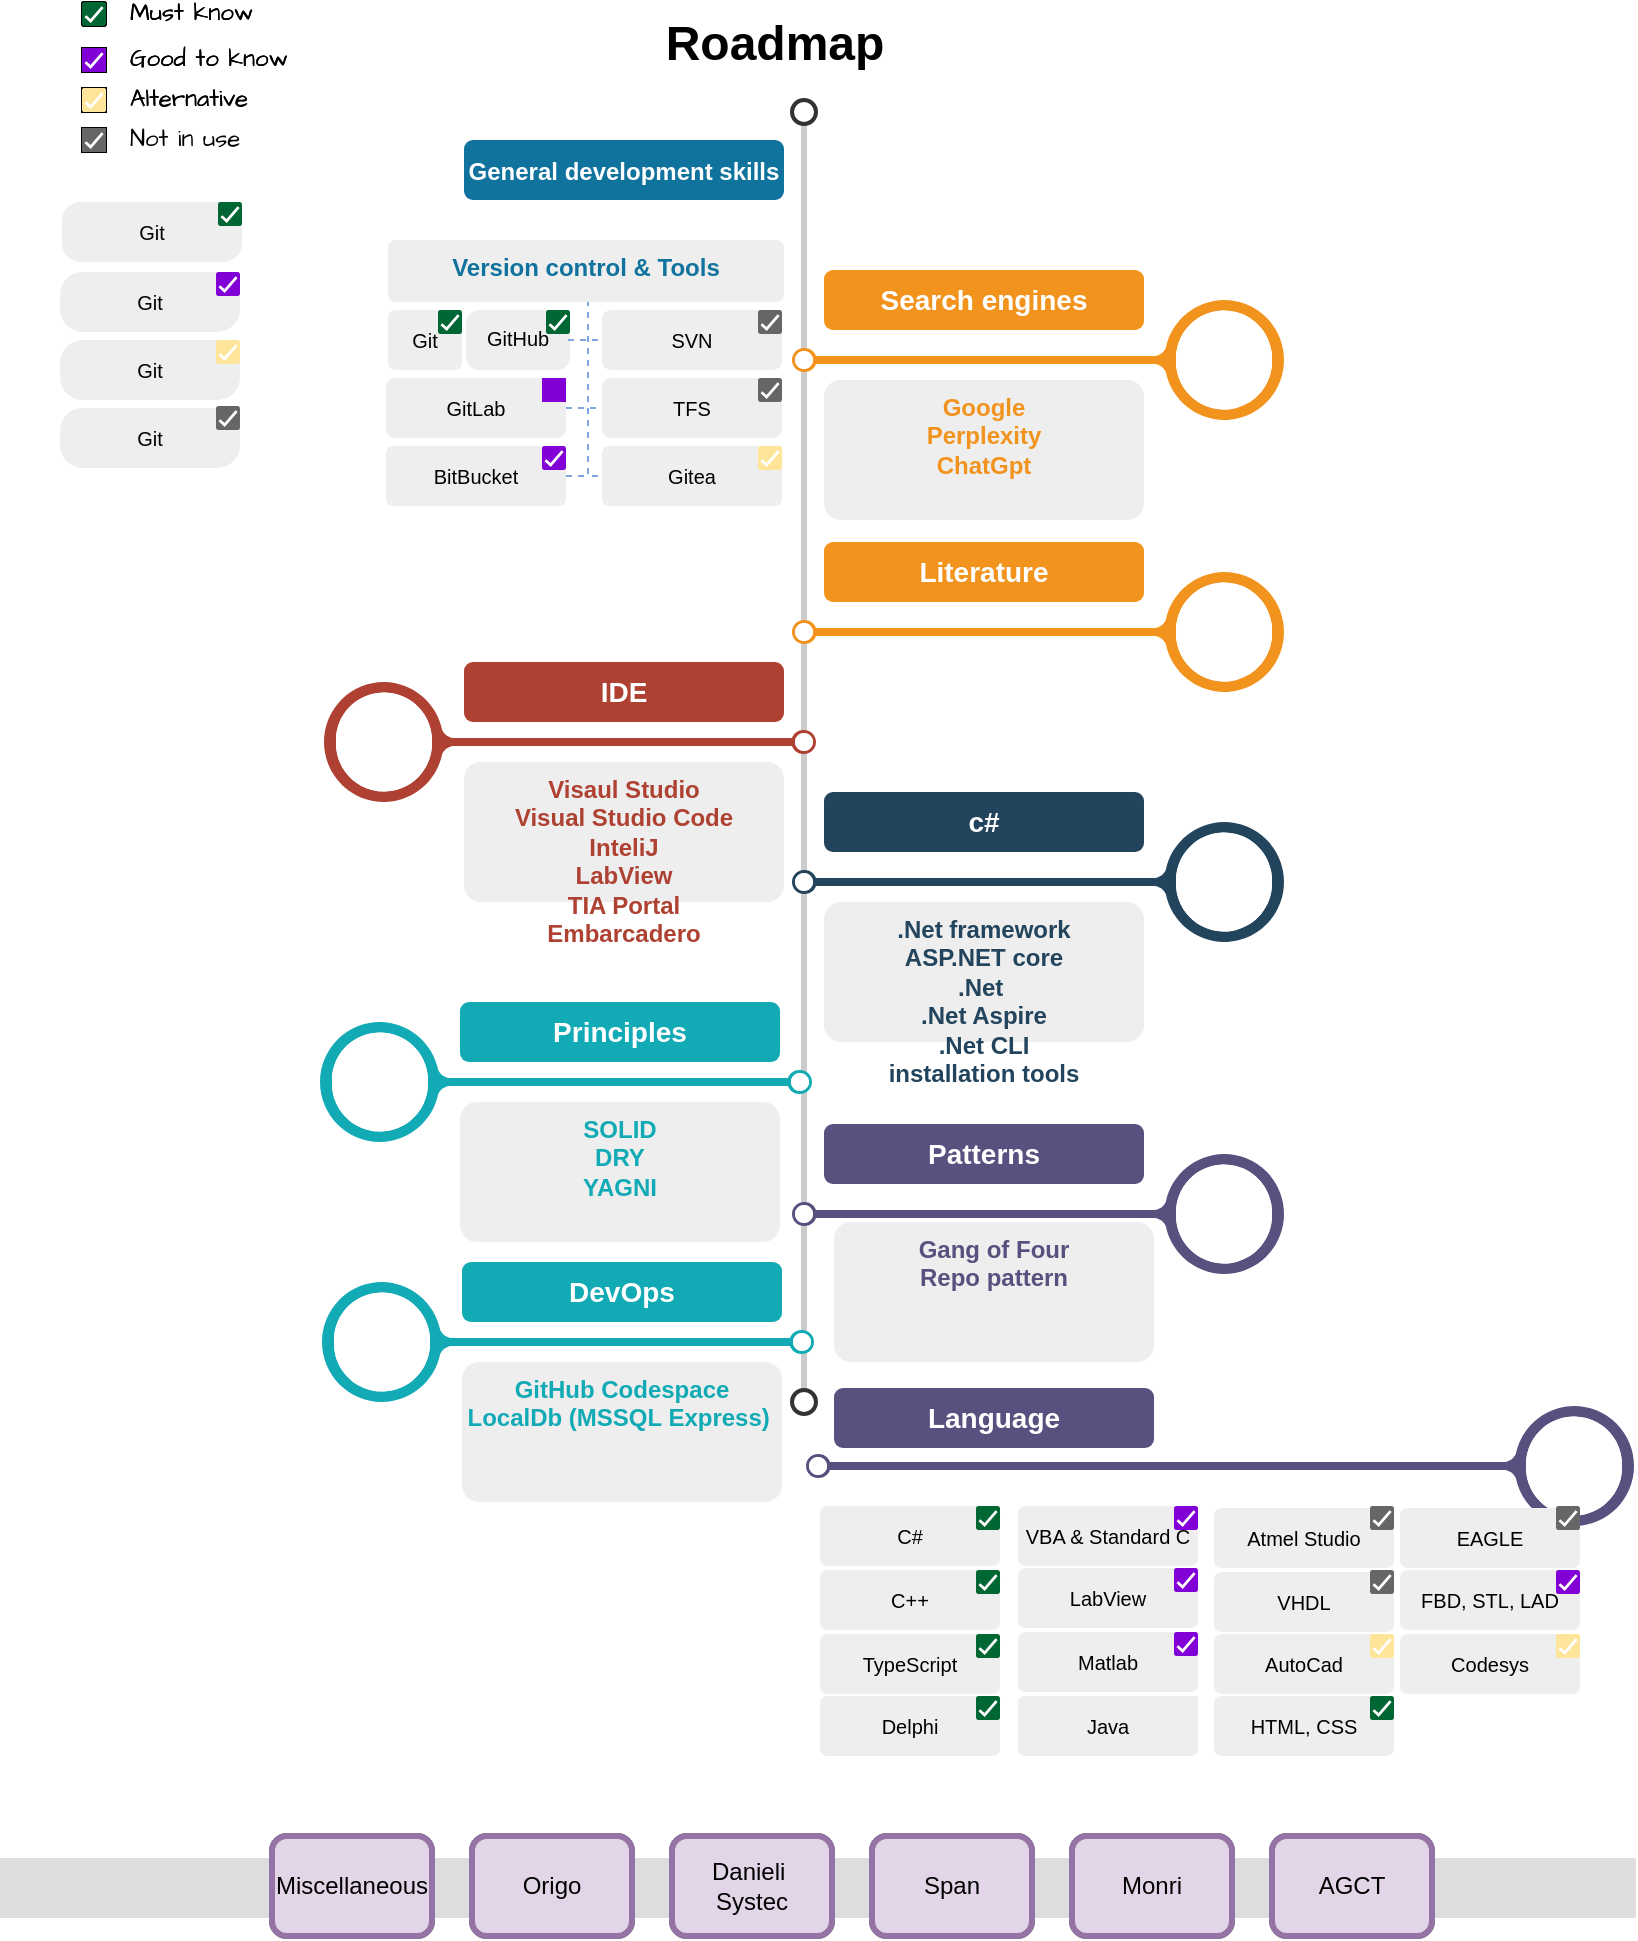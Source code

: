 <mxfile version="28.0.3">
  <diagram name="Page-1" id="L8D_sOTc0Vsrg8IX1oJM">
    <mxGraphModel dx="1118" dy="386" grid="0" gridSize="10" guides="1" tooltips="1" connect="1" arrows="1" fold="1" page="1" pageScale="1" pageWidth="827" pageHeight="1169" math="0" shadow="0">
      <root>
        <mxCell id="0" />
        <mxCell id="1" style="" parent="0" />
        <mxCell id="M2KZPHTKAGTmuo49AGG_-1" value="" style="endArrow=none;html=1;strokeWidth=3;strokeColor=#CCCCCC;labelBackgroundColor=none;fontSize=16;rounded=0;" parent="1" source="M2KZPHTKAGTmuo49AGG_-2" target="M2KZPHTKAGTmuo49AGG_-3" edge="1">
          <mxGeometry relative="1" as="geometry" />
        </mxCell>
        <mxCell id="M2KZPHTKAGTmuo49AGG_-2" value="" style="ellipse;whiteSpace=wrap;html=1;aspect=fixed;shadow=0;fillColor=none;strokeColor=#333333;fontSize=16;align=center;strokeWidth=2;" parent="1" vertex="1">
          <mxGeometry x="399" y="79" width="12" height="12" as="geometry" />
        </mxCell>
        <mxCell id="M2KZPHTKAGTmuo49AGG_-3" value="" style="ellipse;whiteSpace=wrap;html=1;aspect=fixed;shadow=0;fillColor=none;strokeColor=#333333;fontSize=16;align=center;strokeWidth=2;" parent="1" vertex="1">
          <mxGeometry x="399" y="724" width="12" height="12" as="geometry" />
        </mxCell>
        <mxCell id="M2KZPHTKAGTmuo49AGG_-5" value="" style="verticalLabelPosition=middle;verticalAlign=middle;html=1;shape=mxgraph.infographic.circularCallout2;dy=15;strokeColor=#F2931E;labelPosition=center;align=center;fontColor=#F2931E;fontStyle=1;fontSize=24;shadow=0;direction=north;flipH=1;" parent="1" vertex="1">
          <mxGeometry x="399" y="179" width="246" height="60" as="geometry" />
        </mxCell>
        <mxCell id="M2KZPHTKAGTmuo49AGG_-6" value="" style="verticalLabelPosition=middle;verticalAlign=middle;html=1;shape=mxgraph.infographic.circularCallout2;dy=15;strokeColor=#AE4132;labelPosition=center;align=center;fontColor=#10739E;fontStyle=1;fontSize=24;shadow=0;direction=north;" parent="1" vertex="1">
          <mxGeometry x="165" y="370" width="246" height="60" as="geometry" />
        </mxCell>
        <mxCell id="M2KZPHTKAGTmuo49AGG_-7" value="" style="verticalLabelPosition=middle;verticalAlign=middle;html=1;shape=mxgraph.infographic.circularCallout2;dy=15;strokeColor=#23445D;labelPosition=center;align=center;fontColor=#10739E;fontStyle=1;fontSize=24;shadow=0;direction=north;flipH=1;" parent="1" vertex="1">
          <mxGeometry x="399" y="440" width="246" height="60" as="geometry" />
        </mxCell>
        <mxCell id="M2KZPHTKAGTmuo49AGG_-9" value="" style="verticalLabelPosition=middle;verticalAlign=middle;html=1;shape=mxgraph.infographic.circularCallout2;dy=15;strokeColor=#56517E;labelPosition=center;align=center;fontColor=#10739E;fontStyle=1;fontSize=24;shadow=0;direction=north;flipH=1;" parent="1" vertex="1">
          <mxGeometry x="399" y="606" width="246" height="60" as="geometry" />
        </mxCell>
        <UserObject label="&lt;font style=&quot;font-size: 12px;&quot;&gt;General development skills&lt;/font&gt;" Tags="Jobs 1" id="M2KZPHTKAGTmuo49AGG_-10">
          <mxCell style="fillColor=#10739E;strokecolor=none;rounded=1;fontColor=#FFFFFF;strokeColor=none;fontStyle=1;fontSize=14;whiteSpace=wrap;html=1;" parent="1" vertex="1">
            <mxGeometry x="235" y="99" width="160" height="30" as="geometry" />
          </mxCell>
        </UserObject>
        <mxCell id="M2KZPHTKAGTmuo49AGG_-11" value="Search engines" style="fillColor=#F2931E;strokecolor=none;rounded=1;fontColor=#FFFFFF;strokeColor=none;fontStyle=1;fontSize=14;whiteSpace=wrap;html=1;" parent="1" vertex="1">
          <mxGeometry x="415" y="164" width="160" height="30" as="geometry" />
        </mxCell>
        <mxCell id="M2KZPHTKAGTmuo49AGG_-12" value="IDE" style="fillColor=#AE4132;strokecolor=none;rounded=1;fontColor=#FFFFFF;strokeColor=none;fontStyle=1;fontSize=14;whiteSpace=wrap;html=1;" parent="1" vertex="1">
          <mxGeometry x="235" y="360" width="160" height="30" as="geometry" />
        </mxCell>
        <mxCell id="M2KZPHTKAGTmuo49AGG_-13" value="c#" style="fillColor=#23445D;strokecolor=none;rounded=1;fontColor=#FFFFFF;strokeColor=none;fontStyle=1;fontSize=14;whiteSpace=wrap;html=1;" parent="1" vertex="1">
          <mxGeometry x="415" y="425" width="160" height="30" as="geometry" />
        </mxCell>
        <mxCell id="M2KZPHTKAGTmuo49AGG_-15" value="Patterns" style="fillColor=#56517E;strokecolor=none;rounded=1;fontColor=#FFFFFF;strokeColor=none;fontStyle=1;fontSize=14;whiteSpace=wrap;html=1;" parent="1" vertex="1">
          <mxGeometry x="415" y="591" width="160" height="30" as="geometry" />
        </mxCell>
        <mxCell id="y6uXQ_x-yn5ygmupWFl6-25" style="rounded=0;orthogonalLoop=1;jettySize=auto;html=1;exitX=0.5;exitY=1;exitDx=0;exitDy=0;endArrow=none;startFill=0;dashed=1;startArrow=none;strokeColor=#7EA6E0;edgeStyle=orthogonalEdgeStyle;" parent="1" target="JQdzOv53W2vP1qIU4ONl-52" edge="1">
          <mxGeometry relative="1" as="geometry">
            <mxPoint x="297" y="173" as="sourcePoint" />
            <mxPoint x="305" y="267" as="targetPoint" />
            <Array as="points">
              <mxPoint x="297" y="267" />
            </Array>
          </mxGeometry>
        </mxCell>
        <UserObject label="&lt;font style=&quot;&quot;&gt;&lt;font style=&quot;font-size: 12px;&quot; color=&quot;#10739E&quot;&gt;&lt;b&gt;Version control &amp;amp; Tools&lt;/b&gt;&lt;/font&gt;&lt;/font&gt;" link="Jobs 1" id="M2KZPHTKAGTmuo49AGG_-16">
          <mxCell style="rounded=1;strokeColor=none;fillColor=#EEEEEE;align=center;arcSize=12;verticalAlign=top;whiteSpace=wrap;html=1;fontSize=12;" parent="1" vertex="1">
            <mxGeometry x="197" y="149" width="198" height="31" as="geometry" />
          </mxCell>
        </UserObject>
        <mxCell id="M2KZPHTKAGTmuo49AGG_-17" value="&lt;font color=&quot;#f2931e&quot;&gt;&lt;b&gt;Google&lt;/b&gt;&lt;/font&gt;&lt;div&gt;&lt;font color=&quot;#f2931e&quot;&gt;&lt;b&gt;Perplexity&lt;/b&gt;&lt;/font&gt;&lt;/div&gt;&lt;div&gt;&lt;font color=&quot;#f2931e&quot;&gt;&lt;b&gt;ChatGpt&lt;/b&gt;&lt;/font&gt;&lt;/div&gt;" style="rounded=1;strokeColor=none;fillColor=#EEEEEE;align=center;arcSize=12;verticalAlign=top;whiteSpace=wrap;html=1;fontSize=12;" parent="1" vertex="1">
          <mxGeometry x="415" y="219" width="160" height="70" as="geometry" />
        </mxCell>
        <mxCell id="M2KZPHTKAGTmuo49AGG_-18" value="&lt;font color=&quot;#ae4132&quot;&gt;&lt;b&gt;Visaul Studio&lt;/b&gt;&lt;/font&gt;&lt;div&gt;&lt;font color=&quot;#ae4132&quot;&gt;&lt;b&gt;Visual Studio Code&lt;/b&gt;&lt;/font&gt;&lt;/div&gt;&lt;div&gt;&lt;font color=&quot;#ae4132&quot;&gt;&lt;b&gt;InteliJ&lt;/b&gt;&lt;/font&gt;&lt;/div&gt;&lt;div&gt;&lt;font color=&quot;#ae4132&quot;&gt;&lt;b&gt;LabView&lt;/b&gt;&lt;/font&gt;&lt;/div&gt;&lt;div&gt;&lt;font color=&quot;#ae4132&quot;&gt;&lt;b&gt;TIA Portal&lt;/b&gt;&lt;/font&gt;&lt;/div&gt;&lt;div&gt;&lt;font color=&quot;#ae4132&quot;&gt;&lt;b&gt;Embarcadero&lt;/b&gt;&lt;/font&gt;&lt;/div&gt;&lt;div&gt;&lt;font color=&quot;#ae4132&quot;&gt;&lt;b&gt;&lt;br&gt;&lt;/b&gt;&lt;/font&gt;&lt;/div&gt;" style="rounded=1;strokeColor=none;fillColor=#EEEEEE;align=center;arcSize=12;verticalAlign=top;whiteSpace=wrap;html=1;fontSize=12;" parent="1" vertex="1">
          <mxGeometry x="235" y="410" width="160" height="70" as="geometry" />
        </mxCell>
        <mxCell id="M2KZPHTKAGTmuo49AGG_-19" value="&lt;font color=&quot;#23445d&quot;&gt;&lt;b&gt;.Net framework&lt;/b&gt;&lt;/font&gt;&lt;div&gt;&lt;b style=&quot;color: rgb(35, 68, 93);&quot;&gt;ASP.NET core&lt;/b&gt;&lt;font color=&quot;#23445d&quot;&gt;&lt;b&gt;&lt;br&gt;&lt;/b&gt;&lt;/font&gt;&lt;div&gt;&lt;font color=&quot;#23445d&quot;&gt;&lt;b&gt;.Net&amp;nbsp;&lt;/b&gt;&lt;/font&gt;&lt;br&gt;&lt;div&gt;&lt;font color=&quot;#23445d&quot;&gt;&lt;b&gt;.Net Aspire&lt;/b&gt;&lt;/font&gt;&lt;/div&gt;&lt;div&gt;&lt;font color=&quot;#23445d&quot;&gt;&lt;b&gt;.Net CLI&lt;/b&gt;&lt;/font&gt;&lt;/div&gt;&lt;div&gt;&lt;font color=&quot;#23445d&quot;&gt;&lt;b&gt;installation tools&lt;/b&gt;&lt;/font&gt;&lt;/div&gt;&lt;div&gt;&lt;br&gt;&lt;/div&gt;&lt;/div&gt;&lt;/div&gt;" style="rounded=1;strokeColor=none;fillColor=#EEEEEE;align=center;arcSize=12;verticalAlign=top;whiteSpace=wrap;html=1;fontSize=12;" parent="1" vertex="1">
          <mxGeometry x="415" y="480" width="160" height="70" as="geometry" />
        </mxCell>
        <mxCell id="M2KZPHTKAGTmuo49AGG_-45" value="Roadmap" style="text;strokeColor=none;fillColor=none;html=1;fontSize=24;fontStyle=1;verticalAlign=middle;align=center;" parent="1" vertex="1">
          <mxGeometry x="340" y="31" width="100" height="40" as="geometry" />
        </mxCell>
        <mxCell id="VMWJDIf144AQG_EVKxVJ-2" value="" style="verticalLabelPosition=middle;verticalAlign=middle;html=1;shape=mxgraph.infographic.circularCallout2;dy=15;strokeColor=#F2931E;labelPosition=center;align=center;fontColor=#F2931E;fontStyle=1;fontSize=24;shadow=0;direction=north;flipH=1;" parent="1" vertex="1">
          <mxGeometry x="399" y="315" width="246" height="60" as="geometry" />
        </mxCell>
        <mxCell id="VMWJDIf144AQG_EVKxVJ-3" value="Literature" style="fillColor=#F2931E;strokecolor=none;rounded=1;fontColor=#FFFFFF;strokeColor=none;fontStyle=1;fontSize=14;whiteSpace=wrap;html=1;" parent="1" vertex="1">
          <mxGeometry x="415" y="300" width="160" height="30" as="geometry" />
        </mxCell>
        <mxCell id="4aiCjU7T3tnZBi2nyRzy-35" value="" style="fillColor=#dddddd;rounded=0;strokeColor=none;" parent="1" vertex="1">
          <mxGeometry x="3" y="958" width="818" height="30" as="geometry" />
        </mxCell>
        <mxCell id="y6uXQ_x-yn5ygmupWFl6-7" value="" style="group;strokeColor=default;" parent="1" vertex="1" connectable="0">
          <mxGeometry x="44" y="53" width="12" height="12" as="geometry" />
        </mxCell>
        <UserObject label="Good to know" link="data:action/json,{&quot;actions&quot;:[{&quot;show&quot;:{&quot;tags&quot;:[&quot;good&quot;]}}]}" id="JQdzOv53W2vP1qIU4ONl-59">
          <mxCell style="html=1;shadow=0;dashed=0;shape=mxgraph.atlassian.checkbox_2;fillColor=default;strokeColor=default;fontColor=#000000;align=left;verticalAlign=middle;fontStyle=0;fontSize=12;labelPosition=right;verticalLabelPosition=middle;spacingLeft=10;sketch=0;hachureGap=4;pointerEvents=0;fontFamily=Architects Daughter;fontSource=https%3A%2F%2Ffonts.googleapis.com%2Fcss%3Ffamily%3DArchitects%2BDaughter;" parent="y6uXQ_x-yn5ygmupWFl6-7" vertex="1">
            <mxGeometry width="12" height="12" as="geometry" />
          </mxCell>
        </UserObject>
        <object label="Good to know" tags="good" link="data:action/json,{&quot;actions&quot;:[{&quot;toggle&quot;: {&quot;tags&quot;: [&quot;good&quot;]}}]}" id="M2KZPHTKAGTmuo49AGG_-79">
          <mxCell style="html=1;shadow=0;dashed=0;shape=mxgraph.atlassian.checkbox_2;fillColor=#8100D6;strokeColor=none;fontColor=#000000;align=left;verticalAlign=middle;fontStyle=0;fontSize=12;labelPosition=right;verticalLabelPosition=middle;spacingLeft=10;sketch=0;hachureGap=4;pointerEvents=0;fontFamily=Architects Daughter;fontSource=https%3A%2F%2Ffonts.googleapis.com%2Fcss%3Ffamily%3DArchitects%2BDaughter;" parent="y6uXQ_x-yn5ygmupWFl6-7" vertex="1">
            <mxGeometry width="12" height="12" as="geometry" />
          </mxCell>
        </object>
        <mxCell id="y6uXQ_x-yn5ygmupWFl6-8" value="" style="group;strokeColor=default;" parent="1" vertex="1" connectable="0">
          <mxGeometry x="44" y="73" width="12" height="12" as="geometry" />
        </mxCell>
        <UserObject label="Alternative" link="data:action/json,{&quot;actions&quot;:[{&quot;show&quot;:{&quot;tags&quot;:[&quot;alternative&quot;]}}]}" id="JQdzOv53W2vP1qIU4ONl-63">
          <mxCell style="html=1;shadow=0;dashed=0;shape=mxgraph.atlassian.checkbox_2;fillColor=default;strokeColor=default;fontColor=#000000;align=left;verticalAlign=middle;fontStyle=0;fontSize=12;labelPosition=right;verticalLabelPosition=middle;spacingLeft=10;sketch=0;hachureGap=4;pointerEvents=0;fontFamily=Architects Daughter;fontSource=https%3A%2F%2Ffonts.googleapis.com%2Fcss%3Ffamily%3DArchitects%2BDaughter;" parent="y6uXQ_x-yn5ygmupWFl6-8" vertex="1">
            <mxGeometry width="12" height="12" as="geometry" />
          </mxCell>
        </UserObject>
        <UserObject label="Alternative" link="data:action/json,{&quot;actions&quot;:[{&quot;toggle&quot;: {&quot;tags&quot;: [&quot;alternative&quot;]}}]}" tags="alternative" id="M2KZPHTKAGTmuo49AGG_-80">
          <mxCell style="html=1;shadow=0;dashed=0;shape=mxgraph.atlassian.checkbox_2;fillColor=light-dark(#FFE599,#DCC684);strokeColor=none;fontColor=#000000;align=left;verticalAlign=middle;fontStyle=0;fontSize=12;labelPosition=right;verticalLabelPosition=middle;spacingLeft=10;sketch=0;hachureGap=4;pointerEvents=0;fontFamily=Architects Daughter;fontSource=https%3A%2F%2Ffonts.googleapis.com%2Fcss%3Ffamily%3DArchitects%2BDaughter;" parent="y6uXQ_x-yn5ygmupWFl6-8" vertex="1">
            <mxGeometry width="12" height="12" as="geometry" />
          </mxCell>
        </UserObject>
        <mxCell id="y6uXQ_x-yn5ygmupWFl6-9" value="" style="group;strokeColor=default;" parent="1" vertex="1" connectable="0">
          <mxGeometry x="44" y="93" width="12" height="12" as="geometry" />
        </mxCell>
        <UserObject label="Not in use" link="data:action/json,{&quot;actions&quot;:[{&quot;show&quot;:{&quot;tags&quot;:[&quot;avoid&quot;]}}]}" id="JQdzOv53W2vP1qIU4ONl-65">
          <mxCell style="html=1;shadow=0;dashed=0;shape=mxgraph.atlassian.checkbox_2;fillColor=default;strokeColor=default;fontColor=#000000;align=left;verticalAlign=middle;fontStyle=0;fontSize=12;labelPosition=right;verticalLabelPosition=middle;spacingLeft=10;sketch=0;hachureGap=4;pointerEvents=0;fontFamily=Architects Daughter;fontSource=https%3A%2F%2Ffonts.googleapis.com%2Fcss%3Ffamily%3DArchitects%2BDaughter;" parent="y6uXQ_x-yn5ygmupWFl6-9" vertex="1">
            <mxGeometry width="12" height="12" as="geometry" />
          </mxCell>
        </UserObject>
        <object label="" tags="avoid" link="data:action/json,{&quot;actions&quot;:[{&quot;toggle&quot;: {&quot;tags&quot;: [&quot;avoid&quot;]}}]}" id="M2KZPHTKAGTmuo49AGG_-104">
          <mxCell style="html=1;shadow=0;dashed=0;shape=mxgraph.atlassian.checkbox_2;fillColor=#666666;strokeColor=none;fontColor=#000000;align=left;verticalAlign=middle;fontStyle=0;fontSize=12;labelPosition=right;verticalLabelPosition=middle;spacingLeft=10;sketch=0;hachureGap=4;pointerEvents=0;fontFamily=Architects Daughter;fontSource=https%3A%2F%2Ffonts.googleapis.com%2Fcss%3Ffamily%3DArchitects%2BDaughter;" parent="y6uXQ_x-yn5ygmupWFl6-9" vertex="1">
            <mxGeometry width="12" height="12" as="geometry" />
          </mxCell>
        </object>
        <UserObject label="Must know" link="data:action/json,{&quot;actions&quot;:[{&quot;show&quot;:{&quot;tags&quot;:[&quot;must&quot;]}}]}" id="JQdzOv53W2vP1qIU4ONl-55">
          <mxCell style="html=1;shadow=0;dashed=0;shape=mxgraph.atlassian.checkbox_2;fillColor=default;strokeColor=default;fontColor=#000000;align=left;verticalAlign=middle;fontStyle=0;fontSize=12;labelPosition=right;verticalLabelPosition=middle;spacingLeft=10;sketch=0;hachureGap=4;pointerEvents=0;fontFamily=Architects Daughter;fontSource=https%3A%2F%2Ffonts.googleapis.com%2Fcss%3Ffamily%3DArchitects%2BDaughter;" parent="1" vertex="1">
            <mxGeometry x="44" y="30" width="12" height="12" as="geometry" />
          </mxCell>
        </UserObject>
        <UserObject label="Must know" link="data:action/json,{&quot;actions&quot;:[{&quot;hide&quot;: {&quot;tags&quot;: [&quot;must&quot;]}}]}" tags="must" id="M2KZPHTKAGTmuo49AGG_-105">
          <mxCell style="html=1;shadow=0;dashed=0;shape=mxgraph.atlassian.checkbox_2;fillColor=#006633;strokeColor=default;fontColor=#000000;align=left;verticalAlign=middle;fontStyle=0;fontSize=12;labelPosition=right;verticalLabelPosition=middle;spacingLeft=10;sketch=0;hachureGap=4;pointerEvents=0;fontFamily=Architects Daughter;fontSource=https%3A%2F%2Ffonts.googleapis.com%2Fcss%3Ffamily%3DArchitects%2BDaughter;" parent="1" vertex="1">
            <mxGeometry x="44" y="30" width="12" height="12" as="geometry" />
          </mxCell>
        </UserObject>
        <mxCell id="4aiCjU7T3tnZBi2nyRzy-43" value="Toggles" style="" parent="0" />
        <UserObject label="Origo" link="data:action/json,{&quot;actions&quot;:[{&quot;show&quot;:{&quot;cells&quot;:[&quot;4aiCjU7T3tnZBi2nyRzy-2&quot;]}},{&quot;show&quot;:{&quot;tags&quot;:[&quot;origo&quot;]}}]}" id="4aiCjU7T3tnZBi2nyRzy-44">
          <mxCell style="rounded=1;whiteSpace=wrap;html=1;fontSize=12;fillColor=#F5F5F5;strokeColor=#666666;strokeWidth=3;" parent="4aiCjU7T3tnZBi2nyRzy-43" vertex="1">
            <mxGeometry x="239" y="947" width="80" height="50" as="geometry" />
          </mxCell>
        </UserObject>
        <UserObject label="Danieli&amp;nbsp;&lt;br&gt;&lt;span style=&quot;background-color: transparent; color: light-dark(rgb(0, 0, 0), rgb(255, 255, 255));&quot;&gt;Systec&lt;/span&gt;" link="data:action/json,{&quot;actions&quot;:[{&quot;show&quot;:{&quot;cells&quot;:[&quot;4aiCjU7T3tnZBi2nyRzy-4&quot;]}},{&quot;show&quot;:{&quot;tags&quot;:[&quot;systec&quot;]}}]}" id="4aiCjU7T3tnZBi2nyRzy-45">
          <mxCell style="rounded=1;whiteSpace=wrap;html=1;fontSize=12;fillColor=#F5F5F5;strokeColor=#666666;strokeWidth=3;" parent="4aiCjU7T3tnZBi2nyRzy-43" vertex="1">
            <mxGeometry x="339" y="947" width="80" height="50" as="geometry" />
          </mxCell>
        </UserObject>
        <UserObject label="Span" link="data:action/json,{&quot;actions&quot;:[{&quot;show&quot;:{&quot;cells&quot;:[&quot;4aiCjU7T3tnZBi2nyRzy-6&quot;]}},{&quot;show&quot;:{&quot;tags&quot;:[&quot;span&quot;]}}]}" id="4aiCjU7T3tnZBi2nyRzy-46">
          <mxCell style="rounded=1;whiteSpace=wrap;html=1;fontSize=12;fillColor=#F5F5F5;strokeColor=#666666;strokeWidth=3;" parent="4aiCjU7T3tnZBi2nyRzy-43" vertex="1">
            <mxGeometry x="439" y="947" width="80" height="50" as="geometry" />
          </mxCell>
        </UserObject>
        <UserObject label="Monri" link="data:action/json,{&quot;actions&quot;:[{&quot;show&quot;:{&quot;cells&quot;:[&quot;4aiCjU7T3tnZBi2nyRzy-7&quot;]}},{&quot;show&quot;:{&quot;cells&quot;:[&quot;monri&quot;]}}]}" id="4aiCjU7T3tnZBi2nyRzy-47">
          <mxCell style="rounded=1;whiteSpace=wrap;html=1;fontSize=12;fillColor=#F5F5F5;strokeColor=#666666;strokeWidth=3;" parent="4aiCjU7T3tnZBi2nyRzy-43" vertex="1">
            <mxGeometry x="539" y="947" width="80" height="50" as="geometry" />
          </mxCell>
        </UserObject>
        <UserObject label="AGCT" link="data:action/json,{&quot;actions&quot;:[{&quot;show&quot;:{&quot;cells&quot;:[&quot;4aiCjU7T3tnZBi2nyRzy-8&quot;]}},{&quot;show&quot;:{&quot;cells&quot;:[&quot;agct&quot;]}}]}" id="4aiCjU7T3tnZBi2nyRzy-48">
          <mxCell style="rounded=1;whiteSpace=wrap;html=1;fontSize=12;fillColor=#F5F5F5;strokeColor=#666666;strokeWidth=3;" parent="4aiCjU7T3tnZBi2nyRzy-43" vertex="1">
            <mxGeometry x="639" y="947" width="80" height="50" as="geometry" />
          </mxCell>
        </UserObject>
        <UserObject label="Miscellaneous" link="data:action/json,{&quot;actions&quot;:[{&quot;show&quot;:{&quot;cells&quot;:[&quot;4aiCjU7T3tnZBi2nyRzy-9&quot;]}}, {&quot;show&quot;:{&quot;tags&quot;:[&quot;misc&quot;]}}]}" id="4aiCjU7T3tnZBi2nyRzy-49">
          <mxCell style="rounded=1;whiteSpace=wrap;html=1;fontSize=12;fillColor=#F5F5F5;strokeColor=#666666;strokeWidth=3;" parent="4aiCjU7T3tnZBi2nyRzy-43" vertex="1">
            <mxGeometry x="139" y="947" width="80" height="50" as="geometry" />
          </mxCell>
        </UserObject>
        <mxCell id="4aiCjU7T3tnZBi2nyRzy-4" value="Systec" parent="0" />
        <UserObject label="Danieli&amp;nbsp;&lt;br&gt;&lt;span style=&quot;background-color: transparent; color: light-dark(rgb(0, 0, 0), rgb(255, 255, 255));&quot;&gt;Systec&lt;/span&gt;" link="data:action/json,{&quot;actions&quot;:[{&quot;hide&quot;:{&quot;cells&quot;:[&quot;4aiCjU7T3tnZBi2nyRzy-4&quot;]}},{&quot;hide&quot;:{&quot;tags&quot;:[&quot;systec&quot;]}}]}" id="4aiCjU7T3tnZBi2nyRzy-5">
          <mxCell style="rounded=1;whiteSpace=wrap;html=1;fontSize=12;fillColor=#e1d5e7;strokeColor=#9673a6;strokeWidth=3;" parent="4aiCjU7T3tnZBi2nyRzy-4" vertex="1">
            <mxGeometry x="339" y="947" width="80" height="50" as="geometry" />
          </mxCell>
        </UserObject>
        <object label="&lt;font style=&quot;font-size: 10px;&quot;&gt;Java&lt;/font&gt;" tags="tag1" id="n9DwdoVZXlDUG74vrjvM-36">
          <mxCell style="rounded=1;whiteSpace=wrap;html=1;fillColor=light-dark(#EEEEEE,#202020);strokeColor=none;arcSize=12;align=center;verticalAlign=middle;fontFamily=Helvetica;fontSize=12;fontColor=default;" vertex="1" visible="0" parent="4aiCjU7T3tnZBi2nyRzy-4">
            <mxGeometry x="55" y="1049" width="90" height="30" as="geometry" />
          </mxCell>
        </object>
        <mxCell id="4aiCjU7T3tnZBi2nyRzy-2" value="Origo" style="" parent="0" />
        <UserObject label="Origo" link="data:action/json,{&quot;actions&quot;:[{&quot;hide&quot;:{&quot;cells&quot;:[&quot;4aiCjU7T3tnZBi2nyRzy-2&quot;]}},{&quot;hide&quot;:{&quot;tags&quot;:[&quot;origo&quot;]}}]}" id="4aiCjU7T3tnZBi2nyRzy-3">
          <mxCell style="rounded=1;whiteSpace=wrap;html=1;fontSize=12;fillColor=#e1d5e7;strokeColor=#9673a6;strokeWidth=3;" parent="4aiCjU7T3tnZBi2nyRzy-2" vertex="1">
            <mxGeometry x="239" y="947" width="80" height="50" as="geometry" />
          </mxCell>
        </UserObject>
        <mxCell id="BV6B9CjeytOaxOdFs6d4-5" value="" style="verticalLabelPosition=middle;verticalAlign=middle;html=1;shape=mxgraph.infographic.circularCallout2;dy=15;strokeColor=#56517E;labelPosition=center;align=center;fontColor=#10739E;fontStyle=1;fontSize=24;shadow=0;direction=north;flipH=1;" parent="4aiCjU7T3tnZBi2nyRzy-2" vertex="1">
          <mxGeometry x="406" y="732" width="414" height="60" as="geometry" />
        </mxCell>
        <mxCell id="BV6B9CjeytOaxOdFs6d4-6" value="Language" style="fillColor=#56517E;strokecolor=none;rounded=1;fontColor=#FFFFFF;strokeColor=none;fontStyle=1;fontSize=14;whiteSpace=wrap;html=1;" parent="4aiCjU7T3tnZBi2nyRzy-2" vertex="1">
          <mxGeometry x="420" y="723" width="160" height="30" as="geometry" />
        </mxCell>
        <object label="" tags="must origo systec span monri" id="BV6B9CjeytOaxOdFs6d4-7">
          <mxCell style="group" parent="4aiCjU7T3tnZBi2nyRzy-2" vertex="1" connectable="0">
            <mxGeometry x="413" y="782" width="90" height="30" as="geometry" />
          </mxCell>
        </object>
        <mxCell id="BV6B9CjeytOaxOdFs6d4-8" value="&lt;font style=&quot;font-size: 10px;&quot;&gt;C#&lt;/font&gt;" style="rounded=1;whiteSpace=wrap;html=1;strokeColor=none;fillColor=light-dark(#EEEEEE,#202020);align=center;verticalAlign=middle;arcSize=12;fontFamily=Helvetica;fontSize=12;fontColor=default;" parent="BV6B9CjeytOaxOdFs6d4-7" vertex="1">
          <mxGeometry width="90" height="30" as="geometry" />
        </mxCell>
        <mxCell id="BV6B9CjeytOaxOdFs6d4-9" value="" style="html=1;shadow=0;dashed=0;shape=mxgraph.atlassian.checkbox_2;fillColor=#006633;strokeColor=none;fontColor=#000000;align=left;verticalAlign=middle;fontStyle=0;fontSize=12;labelPosition=right;verticalLabelPosition=middle;spacingLeft=10;sketch=0;hachureGap=4;pointerEvents=0;fontFamily=Architects Daughter;fontSource=https%3A%2F%2Ffonts.googleapis.com%2Fcss%3Ffamily%3DArchitects%2BDaughter;" parent="BV6B9CjeytOaxOdFs6d4-7" vertex="1">
          <mxGeometry x="78" width="12" height="12" as="geometry" />
        </mxCell>
        <object label="" tags="must systec" id="BV6B9CjeytOaxOdFs6d4-10">
          <mxCell style="group" parent="4aiCjU7T3tnZBi2nyRzy-2" vertex="1" connectable="0">
            <mxGeometry x="413" y="814" width="90" height="30" as="geometry" />
          </mxCell>
        </object>
        <mxCell id="BV6B9CjeytOaxOdFs6d4-11" value="&lt;font style=&quot;font-size: 10px;&quot;&gt;C++&lt;/font&gt;" style="rounded=1;whiteSpace=wrap;html=1;strokeColor=none;fillColor=light-dark(#EEEEEE,#202020);align=center;verticalAlign=middle;arcSize=12;fontFamily=Helvetica;fontSize=12;fontColor=default;" parent="BV6B9CjeytOaxOdFs6d4-10" vertex="1">
          <mxGeometry width="90" height="30" as="geometry" />
        </mxCell>
        <mxCell id="BV6B9CjeytOaxOdFs6d4-12" value="" style="html=1;shadow=0;dashed=0;shape=mxgraph.atlassian.checkbox_2;fillColor=#006633;strokeColor=none;fontColor=#000000;align=left;verticalAlign=middle;fontStyle=0;fontSize=12;labelPosition=right;verticalLabelPosition=middle;spacingLeft=10;sketch=0;hachureGap=4;pointerEvents=0;fontFamily=Architects Daughter;fontSource=https%3A%2F%2Ffonts.googleapis.com%2Fcss%3Ffamily%3DArchitects%2BDaughter;" parent="BV6B9CjeytOaxOdFs6d4-10" vertex="1">
          <mxGeometry x="78" width="12" height="12" as="geometry" />
        </mxCell>
        <object label="" tags="must span" id="BV6B9CjeytOaxOdFs6d4-14">
          <mxCell style="group" parent="4aiCjU7T3tnZBi2nyRzy-2" vertex="1" connectable="0">
            <mxGeometry x="413" y="846" width="90" height="30" as="geometry" />
          </mxCell>
        </object>
        <mxCell id="BV6B9CjeytOaxOdFs6d4-15" value="&lt;font style=&quot;font-size: 10px;&quot;&gt;TypeScript&lt;/font&gt;" style="rounded=1;whiteSpace=wrap;html=1;strokeColor=none;fillColor=light-dark(#EEEEEE,#202020);align=center;verticalAlign=middle;arcSize=12;fontFamily=Helvetica;fontSize=12;fontColor=default;" parent="BV6B9CjeytOaxOdFs6d4-14" vertex="1">
          <mxGeometry width="90" height="30" as="geometry" />
        </mxCell>
        <mxCell id="BV6B9CjeytOaxOdFs6d4-16" value="" style="html=1;shadow=0;dashed=0;shape=mxgraph.atlassian.checkbox_2;fillColor=#006633;strokeColor=none;fontColor=#000000;align=left;verticalAlign=middle;fontStyle=0;fontSize=12;labelPosition=right;verticalLabelPosition=middle;spacingLeft=10;sketch=0;hachureGap=4;pointerEvents=0;fontFamily=Architects Daughter;fontSource=https%3A%2F%2Ffonts.googleapis.com%2Fcss%3Ffamily%3DArchitects%2BDaughter;" parent="BV6B9CjeytOaxOdFs6d4-14" vertex="1">
          <mxGeometry x="78" width="12" height="12" as="geometry" />
        </mxCell>
        <object label="" tags="must origo systec" id="BV6B9CjeytOaxOdFs6d4-17">
          <mxCell style="group" parent="4aiCjU7T3tnZBi2nyRzy-2" vertex="1" connectable="0">
            <mxGeometry x="413" y="877" width="90" height="30" as="geometry" />
          </mxCell>
        </object>
        <mxCell id="BV6B9CjeytOaxOdFs6d4-18" value="&lt;font style=&quot;font-size: 10px;&quot;&gt;Delphi&lt;/font&gt;" style="rounded=1;whiteSpace=wrap;html=1;strokeColor=none;fillColor=light-dark(#EEEEEE,#202020);align=center;verticalAlign=middle;arcSize=12;fontFamily=Helvetica;fontSize=12;fontColor=default;" parent="BV6B9CjeytOaxOdFs6d4-17" vertex="1">
          <mxGeometry width="90" height="30" as="geometry" />
        </mxCell>
        <mxCell id="BV6B9CjeytOaxOdFs6d4-19" value="" style="html=1;shadow=0;dashed=0;shape=mxgraph.atlassian.checkbox_2;fillColor=#006633;strokeColor=none;fontColor=#000000;align=left;verticalAlign=middle;fontStyle=0;fontSize=12;labelPosition=right;verticalLabelPosition=middle;spacingLeft=10;sketch=0;hachureGap=4;pointerEvents=0;fontFamily=Architects Daughter;fontSource=https%3A%2F%2Ffonts.googleapis.com%2Fcss%3Ffamily%3DArchitects%2BDaughter;" parent="BV6B9CjeytOaxOdFs6d4-17" vertex="1">
          <mxGeometry x="78" width="12" height="12" as="geometry" />
        </mxCell>
        <object label="" tags="good origo" id="BV6B9CjeytOaxOdFs6d4-20">
          <mxCell style="group" parent="4aiCjU7T3tnZBi2nyRzy-2" vertex="1" connectable="0">
            <mxGeometry x="512" y="782" width="90" height="30" as="geometry" />
          </mxCell>
        </object>
        <mxCell id="BV6B9CjeytOaxOdFs6d4-21" value="&lt;font style=&quot;font-size: 10px;&quot;&gt;VBA &amp;amp; Standard C&lt;/font&gt;" style="rounded=1;whiteSpace=wrap;html=1;fillColor=light-dark(#EEEEEE,#202020);strokeColor=none;arcSize=12;align=center;verticalAlign=middle;fontFamily=Helvetica;fontSize=12;fontColor=default;" parent="BV6B9CjeytOaxOdFs6d4-20" vertex="1">
          <mxGeometry width="90" height="30" as="geometry" />
        </mxCell>
        <mxCell id="BV6B9CjeytOaxOdFs6d4-22" value="" style="html=1;shadow=0;dashed=0;shape=mxgraph.atlassian.checkbox_2;fillColor=#8100D6;strokeColor=none;fontColor=#000000;align=left;verticalAlign=middle;fontStyle=0;fontSize=12;labelPosition=right;verticalLabelPosition=middle;spacingLeft=10;sketch=0;hachureGap=4;pointerEvents=0;fontFamily=Architects Daughter;fontSource=https%3A%2F%2Ffonts.googleapis.com%2Fcss%3Ffamily%3DArchitects%2BDaughter;" parent="BV6B9CjeytOaxOdFs6d4-20" vertex="1">
          <mxGeometry x="78" width="12" height="12" as="geometry" />
        </mxCell>
        <object label="" tags="alternative" id="BV6B9CjeytOaxOdFs6d4-33">
          <mxCell style="group;strokeColor=none;arcSize=24;absoluteArcSize=0;" parent="4aiCjU7T3tnZBi2nyRzy-2" vertex="1" connectable="0">
            <mxGeometry x="610" y="846" width="90" height="30" as="geometry" />
          </mxCell>
        </object>
        <mxCell id="BV6B9CjeytOaxOdFs6d4-34" value="&lt;font style=&quot;font-size: 10px;&quot;&gt;AutoCad&lt;/font&gt;" style="rounded=1;whiteSpace=wrap;html=1;fillColor=light-dark(#EEEEEE,#202020);strokeColor=none;arcSize=12;align=center;verticalAlign=middle;fontFamily=Helvetica;fontSize=12;fontColor=default;" parent="BV6B9CjeytOaxOdFs6d4-33" vertex="1">
          <mxGeometry width="90" height="30" as="geometry" />
        </mxCell>
        <mxCell id="BV6B9CjeytOaxOdFs6d4-35" value="" style="html=1;shadow=0;dashed=0;shape=mxgraph.atlassian.checkbox_2;fillColor=light-dark(#FFE599,#DCC684);strokeColor=none;fontColor=#000000;align=left;verticalAlign=middle;fontStyle=0;fontSize=12;labelPosition=right;verticalLabelPosition=middle;spacingLeft=10;sketch=0;hachureGap=4;pointerEvents=0;fontFamily=Architects Daughter;fontSource=https%3A%2F%2Ffonts.googleapis.com%2Fcss%3Ffamily%3DArchitects%2BDaughter;" parent="BV6B9CjeytOaxOdFs6d4-33" vertex="1">
          <mxGeometry x="78" width="12" height="12" as="geometry" />
        </mxCell>
        <object label="" tags="avoid" id="BV6B9CjeytOaxOdFs6d4-40">
          <mxCell style="group" parent="4aiCjU7T3tnZBi2nyRzy-2" vertex="1" connectable="0">
            <mxGeometry x="610" y="814" width="90" height="30" as="geometry" />
          </mxCell>
        </object>
        <mxCell id="BV6B9CjeytOaxOdFs6d4-41" value="&lt;font style=&quot;font-size: 10px;&quot;&gt;VHDL&lt;/font&gt;" style="rounded=1;whiteSpace=wrap;html=1;fillColor=light-dark(#EEEEEE,#202020);strokeColor=none;align=center;verticalAlign=middle;arcSize=12;fontFamily=Helvetica;fontSize=12;fontColor=default;" parent="BV6B9CjeytOaxOdFs6d4-40" vertex="1">
          <mxGeometry y="1" width="90" height="30" as="geometry" />
        </mxCell>
        <mxCell id="BV6B9CjeytOaxOdFs6d4-42" value="" style="html=1;shadow=0;dashed=0;shape=mxgraph.atlassian.checkbox_2;fillColor=#666666;strokeColor=none;fontColor=#000000;align=left;verticalAlign=middle;fontStyle=0;fontSize=12;labelPosition=right;verticalLabelPosition=middle;spacingLeft=10;sketch=0;hachureGap=4;pointerEvents=0;fontFamily=Architects Daughter;fontSource=https%3A%2F%2Ffonts.googleapis.com%2Fcss%3Ffamily%3DArchitects%2BDaughter;" parent="BV6B9CjeytOaxOdFs6d4-40" vertex="1">
          <mxGeometry x="78" width="12" height="12" as="geometry" />
        </mxCell>
        <object label="" tags="avoid" id="BV6B9CjeytOaxOdFs6d4-43">
          <mxCell style="group" parent="4aiCjU7T3tnZBi2nyRzy-2" vertex="1" connectable="0">
            <mxGeometry x="610" y="782" width="90" height="31" as="geometry" />
          </mxCell>
        </object>
        <mxCell id="BV6B9CjeytOaxOdFs6d4-44" value="&lt;font style=&quot;font-size: 10px;&quot;&gt;Atmel Studio&lt;/font&gt;" style="rounded=1;whiteSpace=wrap;html=1;fillColor=light-dark(#EEEEEE,#202020);strokeColor=none;align=center;verticalAlign=middle;arcSize=12;fontFamily=Helvetica;fontSize=12;fontColor=default;" parent="BV6B9CjeytOaxOdFs6d4-43" vertex="1">
          <mxGeometry y="1" width="90" height="30" as="geometry" />
        </mxCell>
        <mxCell id="BV6B9CjeytOaxOdFs6d4-45" value="" style="html=1;shadow=0;dashed=0;shape=mxgraph.atlassian.checkbox_2;fillColor=#666666;strokeColor=none;fontColor=#000000;align=left;verticalAlign=middle;fontStyle=0;fontSize=12;labelPosition=right;verticalLabelPosition=middle;spacingLeft=10;sketch=0;hachureGap=4;pointerEvents=0;fontFamily=Architects Daughter;fontSource=https%3A%2F%2Ffonts.googleapis.com%2Fcss%3Ffamily%3DArchitects%2BDaughter;" parent="BV6B9CjeytOaxOdFs6d4-43" vertex="1">
          <mxGeometry x="78" width="12" height="12" as="geometry" />
        </mxCell>
        <object label="" tags="avoid" id="BV6B9CjeytOaxOdFs6d4-46">
          <mxCell style="group" parent="4aiCjU7T3tnZBi2nyRzy-2" vertex="1" connectable="0">
            <mxGeometry x="703" y="782" width="90" height="30" as="geometry" />
          </mxCell>
        </object>
        <mxCell id="BV6B9CjeytOaxOdFs6d4-47" value="&lt;font style=&quot;font-size: 10px;&quot;&gt;EAGLE&lt;/font&gt;" style="rounded=1;whiteSpace=wrap;html=1;fillColor=light-dark(#EEEEEE,#202020);strokeColor=none;align=center;verticalAlign=middle;arcSize=12;fontFamily=Helvetica;fontSize=12;fontColor=default;" parent="BV6B9CjeytOaxOdFs6d4-46" vertex="1">
          <mxGeometry y="1" width="90" height="30" as="geometry" />
        </mxCell>
        <mxCell id="BV6B9CjeytOaxOdFs6d4-48" value="" style="html=1;shadow=0;dashed=0;shape=mxgraph.atlassian.checkbox_2;fillColor=#666666;strokeColor=none;fontColor=#000000;align=left;verticalAlign=middle;fontStyle=0;fontSize=12;labelPosition=right;verticalLabelPosition=middle;spacingLeft=10;sketch=0;hachureGap=4;pointerEvents=0;fontFamily=Architects Daughter;fontSource=https%3A%2F%2Ffonts.googleapis.com%2Fcss%3Ffamily%3DArchitects%2BDaughter;" parent="BV6B9CjeytOaxOdFs6d4-46" vertex="1">
          <mxGeometry x="78" width="12" height="12" as="geometry" />
        </mxCell>
        <object label="" tags="must" id="BV6B9CjeytOaxOdFs6d4-50">
          <mxCell style="group" parent="4aiCjU7T3tnZBi2nyRzy-2" vertex="1" connectable="0">
            <mxGeometry x="610" y="877" width="90" height="30" as="geometry" />
          </mxCell>
        </object>
        <mxCell id="BV6B9CjeytOaxOdFs6d4-51" value="&lt;font style=&quot;font-size: 10px;&quot;&gt;HTML, CSS&lt;/font&gt;" style="rounded=1;whiteSpace=wrap;html=1;strokeColor=none;fillColor=light-dark(#EEEEEE,#202020);align=center;verticalAlign=middle;arcSize=12;fontFamily=Helvetica;fontSize=12;fontColor=default;" parent="BV6B9CjeytOaxOdFs6d4-50" vertex="1">
          <mxGeometry width="90" height="30" as="geometry" />
        </mxCell>
        <mxCell id="BV6B9CjeytOaxOdFs6d4-52" value="" style="html=1;shadow=0;dashed=0;shape=mxgraph.atlassian.checkbox_2;fillColor=#006633;strokeColor=none;fontColor=#000000;align=left;verticalAlign=middle;fontStyle=0;fontSize=12;labelPosition=right;verticalLabelPosition=middle;spacingLeft=10;sketch=0;hachureGap=4;pointerEvents=0;fontFamily=Architects Daughter;fontSource=https%3A%2F%2Ffonts.googleapis.com%2Fcss%3Ffamily%3DArchitects%2BDaughter;" parent="BV6B9CjeytOaxOdFs6d4-50" vertex="1">
          <mxGeometry x="78" width="12" height="12" as="geometry" />
        </mxCell>
        <object label="" tags="good" id="BV6B9CjeytOaxOdFs6d4-53">
          <mxCell style="group" parent="4aiCjU7T3tnZBi2nyRzy-2" vertex="1" connectable="0">
            <mxGeometry x="703" y="814" width="90" height="30" as="geometry" />
          </mxCell>
        </object>
        <mxCell id="BV6B9CjeytOaxOdFs6d4-54" value="&lt;font style=&quot;font-size: 10px;&quot;&gt;FBD, STL, LAD&lt;/font&gt;" style="rounded=1;whiteSpace=wrap;html=1;fillColor=light-dark(#EEEEEE,#202020);strokeColor=none;arcSize=12;align=center;verticalAlign=middle;fontFamily=Helvetica;fontSize=12;fontColor=default;" parent="BV6B9CjeytOaxOdFs6d4-53" vertex="1">
          <mxGeometry width="90" height="30" as="geometry" />
        </mxCell>
        <mxCell id="BV6B9CjeytOaxOdFs6d4-55" value="" style="html=1;shadow=0;dashed=0;shape=mxgraph.atlassian.checkbox_2;fillColor=#8100D6;strokeColor=none;fontColor=#000000;align=left;verticalAlign=middle;fontStyle=0;fontSize=12;labelPosition=right;verticalLabelPosition=middle;spacingLeft=10;sketch=0;hachureGap=4;pointerEvents=0;fontFamily=Architects Daughter;fontSource=https%3A%2F%2Ffonts.googleapis.com%2Fcss%3Ffamily%3DArchitects%2BDaughter;" parent="BV6B9CjeytOaxOdFs6d4-53" vertex="1">
          <mxGeometry x="78" width="12" height="12" as="geometry" />
        </mxCell>
        <object label="" tags="alternative" id="BV6B9CjeytOaxOdFs6d4-56">
          <mxCell style="group;strokeColor=none;arcSize=24;" parent="4aiCjU7T3tnZBi2nyRzy-2" vertex="1" connectable="0">
            <mxGeometry x="703" y="846" width="90" height="30" as="geometry" />
          </mxCell>
        </object>
        <mxCell id="BV6B9CjeytOaxOdFs6d4-57" value="&lt;font style=&quot;font-size: 10px;&quot;&gt;Codesys&lt;/font&gt;" style="rounded=1;whiteSpace=wrap;html=1;fillColor=light-dark(#EEEEEE,#202020);strokeColor=none;arcSize=12;align=center;verticalAlign=middle;fontFamily=Helvetica;fontSize=12;fontColor=default;" parent="BV6B9CjeytOaxOdFs6d4-56" vertex="1">
          <mxGeometry width="90" height="30" as="geometry" />
        </mxCell>
        <mxCell id="BV6B9CjeytOaxOdFs6d4-58" value="" style="html=1;shadow=0;dashed=0;shape=mxgraph.atlassian.checkbox_2;fillColor=light-dark(#FFE599,#DCC684);strokeColor=none;fontColor=#000000;align=left;verticalAlign=middle;fontStyle=0;fontSize=12;labelPosition=right;verticalLabelPosition=middle;spacingLeft=10;sketch=0;hachureGap=4;pointerEvents=0;fontFamily=Architects Daughter;fontSource=https%3A%2F%2Ffonts.googleapis.com%2Fcss%3Ffamily%3DArchitects%2BDaughter;" parent="BV6B9CjeytOaxOdFs6d4-56" vertex="1">
          <mxGeometry x="78" width="12" height="12" as="geometry" />
        </mxCell>
        <object label="" tags="good origo" id="n9DwdoVZXlDUG74vrjvM-27">
          <mxCell style="group" vertex="1" connectable="0" parent="4aiCjU7T3tnZBi2nyRzy-2">
            <mxGeometry x="512" y="813" width="90" height="30" as="geometry" />
          </mxCell>
        </object>
        <mxCell id="n9DwdoVZXlDUG74vrjvM-28" value="&lt;font style=&quot;font-size: 10px;&quot;&gt;LabView&lt;/font&gt;" style="rounded=1;whiteSpace=wrap;html=1;fillColor=light-dark(#EEEEEE,#202020);strokeColor=none;arcSize=12;align=center;verticalAlign=middle;fontFamily=Helvetica;fontSize=12;fontColor=default;" vertex="1" parent="n9DwdoVZXlDUG74vrjvM-27">
          <mxGeometry width="90" height="30" as="geometry" />
        </mxCell>
        <mxCell id="n9DwdoVZXlDUG74vrjvM-29" value="" style="html=1;shadow=0;dashed=0;shape=mxgraph.atlassian.checkbox_2;fillColor=#8100D6;strokeColor=none;fontColor=#000000;align=left;verticalAlign=middle;fontStyle=0;fontSize=12;labelPosition=right;verticalLabelPosition=middle;spacingLeft=10;sketch=0;hachureGap=4;pointerEvents=0;fontFamily=Architects Daughter;fontSource=https%3A%2F%2Ffonts.googleapis.com%2Fcss%3Ffamily%3DArchitects%2BDaughter;" vertex="1" parent="n9DwdoVZXlDUG74vrjvM-27">
          <mxGeometry x="78" width="12" height="12" as="geometry" />
        </mxCell>
        <object label="" tags="good origo misc" id="n9DwdoVZXlDUG74vrjvM-30">
          <mxCell style="group" vertex="1" connectable="0" parent="4aiCjU7T3tnZBi2nyRzy-2">
            <mxGeometry x="512" y="845" width="90" height="30" as="geometry" />
          </mxCell>
        </object>
        <mxCell id="n9DwdoVZXlDUG74vrjvM-31" value="&lt;font style=&quot;font-size: 10px;&quot;&gt;Matlab&lt;/font&gt;" style="rounded=1;whiteSpace=wrap;html=1;fillColor=light-dark(#EEEEEE,#202020);strokeColor=none;arcSize=12;align=center;verticalAlign=middle;fontFamily=Helvetica;fontSize=12;fontColor=default;" vertex="1" parent="n9DwdoVZXlDUG74vrjvM-30">
          <mxGeometry width="90" height="30" as="geometry" />
        </mxCell>
        <mxCell id="n9DwdoVZXlDUG74vrjvM-32" value="" style="html=1;shadow=0;dashed=0;shape=mxgraph.atlassian.checkbox_2;fillColor=#8100D6;strokeColor=none;fontColor=#000000;align=left;verticalAlign=middle;fontStyle=0;fontSize=12;labelPosition=right;verticalLabelPosition=middle;spacingLeft=10;sketch=0;hachureGap=4;pointerEvents=0;fontFamily=Architects Daughter;fontSource=https%3A%2F%2Ffonts.googleapis.com%2Fcss%3Ffamily%3DArchitects%2BDaughter;" vertex="1" parent="n9DwdoVZXlDUG74vrjvM-30">
          <mxGeometry x="78" width="12" height="12" as="geometry" />
        </mxCell>
        <mxCell id="4aiCjU7T3tnZBi2nyRzy-6" value="Span" parent="0" />
        <UserObject label="Span" link="data:action/json,{&quot;actions&quot;:[{&quot;hide&quot;:{&quot;cells&quot;:[&quot;4aiCjU7T3tnZBi2nyRzy-6&quot;]}},{&quot;hide&quot;:{&quot;tags&quot;:[&quot;span&quot;]}}]}" id="4aiCjU7T3tnZBi2nyRzy-10">
          <mxCell style="rounded=1;whiteSpace=wrap;html=1;fontSize=12;fillColor=#e1d5e7;strokeColor=#9673a6;strokeWidth=3;" parent="4aiCjU7T3tnZBi2nyRzy-6" vertex="1">
            <mxGeometry x="439" y="947" width="80" height="50" as="geometry" />
          </mxCell>
        </UserObject>
        <mxCell id="4aiCjU7T3tnZBi2nyRzy-7" value="Monri" parent="0" />
        <UserObject label="Monri" link="data:action/json,{&quot;actions&quot;:[{&quot;hide&quot;:{&quot;cells&quot;:[&quot;4aiCjU7T3tnZBi2nyRzy-7&quot;]}},{&quot;hide&quot;:{&quot;cells&quot;:[&quot;monri&quot;]}}]}" id="4aiCjU7T3tnZBi2nyRzy-11">
          <mxCell style="rounded=1;whiteSpace=wrap;html=1;fontSize=12;fillColor=#e1d5e7;strokeColor=#9673a6;strokeWidth=3;" parent="4aiCjU7T3tnZBi2nyRzy-7" vertex="1">
            <mxGeometry x="539" y="947" width="80" height="50" as="geometry" />
          </mxCell>
        </UserObject>
        <mxCell id="4aiCjU7T3tnZBi2nyRzy-8" value="AGCT" style="" parent="0" />
        <UserObject label="AGCT" link="data:action/json,{&quot;actions&quot;:[{&quot;hide&quot;:{&quot;cells&quot;:[&quot;4aiCjU7T3tnZBi2nyRzy-8&quot;]}},{&quot;hide&quot;:{&quot;cells&quot;:[&quot;agct&quot;]}}]}" id="4aiCjU7T3tnZBi2nyRzy-12">
          <mxCell style="rounded=1;whiteSpace=wrap;html=1;fontSize=12;fillColor=#e1d5e7;strokeColor=#9673a6;strokeWidth=3;" parent="4aiCjU7T3tnZBi2nyRzy-8" vertex="1">
            <mxGeometry x="639" y="947" width="80" height="50" as="geometry" />
          </mxCell>
        </UserObject>
        <mxCell id="4aiCjU7T3tnZBi2nyRzy-9" value="Misc" style="" parent="0" />
        <UserObject label="Miscellaneous" link="data:action/json,{&quot;actions&quot;:[{&quot;hide&quot;:{&quot;cells&quot;:[&quot;4aiCjU7T3tnZBi2nyRzy-9&quot;]}},{&quot;hide&quot;:{&quot;tags&quot;:[&quot;misc&quot;]}}]}" id="4aiCjU7T3tnZBi2nyRzy-13">
          <mxCell style="rounded=1;whiteSpace=wrap;html=1;fontSize=12;fillColor=#e1d5e7;strokeColor=#9673a6;strokeWidth=3;" parent="4aiCjU7T3tnZBi2nyRzy-9" vertex="1">
            <mxGeometry x="139" y="947" width="80" height="50" as="geometry" />
          </mxCell>
        </UserObject>
        <mxCell id="4aiCjU7T3tnZBi2nyRzy-36" value="&lt;font color=&quot;#56517e&quot;&gt;&lt;b&gt;Gang of Four&lt;/b&gt;&lt;/font&gt;&lt;div&gt;&lt;font color=&quot;#56517e&quot;&gt;&lt;b&gt;Repo pattern&lt;/b&gt;&lt;/font&gt;&lt;/div&gt;" style="rounded=1;strokeColor=none;fillColor=#EEEEEE;align=center;arcSize=12;verticalAlign=top;whiteSpace=wrap;html=1;fontSize=12;" parent="4aiCjU7T3tnZBi2nyRzy-9" vertex="1">
          <mxGeometry x="420" y="640" width="160" height="70" as="geometry" />
        </mxCell>
        <mxCell id="4aiCjU7T3tnZBi2nyRzy-50" value="" style="verticalLabelPosition=middle;verticalAlign=middle;html=1;shape=mxgraph.infographic.circularCallout2;dy=15;strokeColor=#12AAB5;labelPosition=center;align=center;fontColor=#10739E;fontStyle=1;fontSize=24;shadow=0;direction=north;" parent="4aiCjU7T3tnZBi2nyRzy-9" vertex="1">
          <mxGeometry x="163" y="540" width="246" height="60" as="geometry" />
        </mxCell>
        <mxCell id="4aiCjU7T3tnZBi2nyRzy-51" value="Principles" style="fillColor=#12AAB5;strokecolor=none;rounded=1;fontColor=#FFFFFF;strokeColor=none;fontStyle=1;fontSize=14;whiteSpace=wrap;html=1;" parent="4aiCjU7T3tnZBi2nyRzy-9" vertex="1">
          <mxGeometry x="233" y="530" width="160" height="30" as="geometry" />
        </mxCell>
        <mxCell id="4aiCjU7T3tnZBi2nyRzy-52" value="&lt;font color=&quot;#12aab5&quot;&gt;&lt;b&gt;SOLID&lt;/b&gt;&lt;/font&gt;&lt;div&gt;&lt;font color=&quot;#12aab5&quot;&gt;&lt;b&gt;DRY&lt;/b&gt;&lt;/font&gt;&lt;/div&gt;&lt;div&gt;&lt;font color=&quot;#12aab5&quot;&gt;&lt;b&gt;YAGNI&lt;/b&gt;&lt;/font&gt;&lt;/div&gt;" style="rounded=1;strokeColor=none;fillColor=#EEEEEE;align=center;arcSize=12;verticalAlign=top;whiteSpace=wrap;html=1;fontSize=12;" parent="4aiCjU7T3tnZBi2nyRzy-9" vertex="1">
          <mxGeometry x="233" y="580" width="160" height="70" as="geometry" />
        </mxCell>
        <mxCell id="JQdzOv53W2vP1qIU4ONl-4" value="" style="verticalLabelPosition=middle;verticalAlign=middle;html=1;shape=mxgraph.infographic.circularCallout2;dy=15;strokeColor=#12AAB5;labelPosition=center;align=center;fontColor=#10739E;fontStyle=1;fontSize=24;shadow=0;direction=north;" parent="4aiCjU7T3tnZBi2nyRzy-9" vertex="1">
          <mxGeometry x="164" y="670" width="246" height="60" as="geometry" />
        </mxCell>
        <mxCell id="JQdzOv53W2vP1qIU4ONl-5" value="DevOps" style="fillColor=#12AAB5;strokecolor=none;rounded=1;fontColor=#FFFFFF;strokeColor=none;fontStyle=1;fontSize=14;whiteSpace=wrap;html=1;" parent="4aiCjU7T3tnZBi2nyRzy-9" vertex="1">
          <mxGeometry x="234" y="660" width="160" height="30" as="geometry" />
        </mxCell>
        <mxCell id="JQdzOv53W2vP1qIU4ONl-6" value="&lt;font color=&quot;#12aab5&quot;&gt;&lt;b&gt;GitHub Codespace&lt;br&gt;&lt;/b&gt;&lt;/font&gt;&lt;b style=&quot;color: rgb(18, 170, 181); background-color: transparent;&quot;&gt;LocalDb (MSSQL Express)&amp;nbsp;&lt;/b&gt;" style="rounded=1;strokeColor=none;fillColor=#EEEEEE;align=center;arcSize=12;verticalAlign=top;whiteSpace=wrap;html=1;fontSize=12;" parent="4aiCjU7T3tnZBi2nyRzy-9" vertex="1">
          <mxGeometry x="234" y="710" width="160" height="70" as="geometry" />
        </mxCell>
        <object label="" tags="must" id="JQdzOv53W2vP1qIU4ONl-30">
          <mxCell style="group" parent="4aiCjU7T3tnZBi2nyRzy-9" vertex="1" connectable="0">
            <mxGeometry x="236" y="184" width="52" height="30" as="geometry" />
          </mxCell>
        </object>
        <mxCell id="JQdzOv53W2vP1qIU4ONl-31" value="&lt;font style=&quot;font-size: 10px;&quot;&gt;GitHub&lt;/font&gt;" style="rounded=1;whiteSpace=wrap;html=1;pointerEvents=0;align=center;verticalAlign=top;fontFamily=Helvetica;fontSize=12;fontColor=default;fillColor=light-dark(#EEEEEE,#202020);gradientColor=none;strokeColor=none;arcSize=22;" parent="JQdzOv53W2vP1qIU4ONl-30" vertex="1">
          <mxGeometry width="52.0" height="30" as="geometry" />
        </mxCell>
        <mxCell id="JQdzOv53W2vP1qIU4ONl-32" value="" style="html=1;shadow=0;dashed=0;shape=mxgraph.atlassian.checkbox_2;fillColor=#006633;strokeColor=none;fontColor=#000000;align=left;verticalAlign=middle;fontStyle=0;fontSize=12;labelPosition=right;verticalLabelPosition=middle;spacingLeft=10;sketch=0;hachureGap=4;pointerEvents=0;fontFamily=Architects Daughter;fontSource=https%3A%2F%2Ffonts.googleapis.com%2Fcss%3Ffamily%3DArchitects%2BDaughter;" parent="JQdzOv53W2vP1qIU4ONl-30" vertex="1">
          <mxGeometry x="40" width="12" height="12" as="geometry" />
        </mxCell>
        <object label="" tags="good" id="JQdzOv53W2vP1qIU4ONl-36">
          <mxCell style="group" parent="4aiCjU7T3tnZBi2nyRzy-9" vertex="1" connectable="0">
            <mxGeometry x="196" y="218" width="90" height="30" as="geometry" />
          </mxCell>
        </object>
        <mxCell id="JQdzOv53W2vP1qIU4ONl-37" value="&lt;font style=&quot;font-size: 10px;&quot;&gt;GitLab&lt;/font&gt;" style="rounded=1;whiteSpace=wrap;html=1;fillColor=#EEEEEE;strokeColor=none;" parent="JQdzOv53W2vP1qIU4ONl-36" vertex="1">
          <mxGeometry width="90" height="30" as="geometry" />
        </mxCell>
        <mxCell id="JQdzOv53W2vP1qIU4ONl-38" value="" style="html=1;shadow=0;dashed=0;shape=mxgraph.atlassian.checkbox_1;fillColor=#8100D6;strokeColor=none;fontColor=#000000;align=left;verticalAlign=middle;fontStyle=0;fontSize=12;labelPosition=right;verticalLabelPosition=middle;spacingLeft=10;sketch=0;hachureGap=4;pointerEvents=0;fontFamily=Architects Daughter;fontSource=https%3A%2F%2Ffonts.googleapis.com%2Fcss%3Ffamily%3DArchitects%2BDaughter;" parent="JQdzOv53W2vP1qIU4ONl-36" vertex="1">
          <mxGeometry x="78" width="12" height="12" as="geometry" />
        </mxCell>
        <object label="" tags="good" id="JQdzOv53W2vP1qIU4ONl-39">
          <mxCell style="group;strokeColor=none;" parent="4aiCjU7T3tnZBi2nyRzy-9" vertex="1" connectable="0">
            <mxGeometry x="196" y="252" width="90" height="30" as="geometry" />
          </mxCell>
        </object>
        <mxCell id="y6uXQ_x-yn5ygmupWFl6-32" style="edgeStyle=orthogonalEdgeStyle;rounded=0;orthogonalLoop=1;jettySize=auto;html=1;exitX=1;exitY=0.5;exitDx=0;exitDy=0;dashed=1;strokeColor=#7EA6E0;align=center;verticalAlign=middle;fontFamily=Helvetica;fontSize=11;fontColor=default;labelBackgroundColor=default;startArrow=none;startFill=0;endArrow=none;" parent="JQdzOv53W2vP1qIU4ONl-39" source="JQdzOv53W2vP1qIU4ONl-40" edge="1">
          <mxGeometry relative="1" as="geometry">
            <mxPoint x="100.128" y="15.128" as="targetPoint" />
          </mxGeometry>
        </mxCell>
        <mxCell id="JQdzOv53W2vP1qIU4ONl-40" value="&lt;font style=&quot;font-size: 10px;&quot;&gt;BitBucket&lt;/font&gt;" style="rounded=1;whiteSpace=wrap;html=1;fillColor=#EEEEEE;strokeColor=none;arcSize=12;" parent="JQdzOv53W2vP1qIU4ONl-39" vertex="1">
          <mxGeometry width="90" height="30" as="geometry" />
        </mxCell>
        <mxCell id="JQdzOv53W2vP1qIU4ONl-41" value="" style="html=1;shadow=0;dashed=0;shape=mxgraph.atlassian.checkbox_2;fillColor=#8100D6;strokeColor=none;fontColor=#000000;align=left;verticalAlign=middle;fontStyle=0;fontSize=12;labelPosition=right;verticalLabelPosition=middle;spacingLeft=10;sketch=0;hachureGap=4;pointerEvents=0;fontFamily=Architects Daughter;fontSource=https%3A%2F%2Ffonts.googleapis.com%2Fcss%3Ffamily%3DArchitects%2BDaughter;" parent="JQdzOv53W2vP1qIU4ONl-39" vertex="1">
          <mxGeometry x="78" width="12" height="12" as="geometry" />
        </mxCell>
        <object label="" tags="avoid" id="JQdzOv53W2vP1qIU4ONl-45">
          <mxCell style="group;strokeColor=none;" parent="4aiCjU7T3tnZBi2nyRzy-9" vertex="1" connectable="0">
            <mxGeometry x="304" y="184" width="90" height="30" as="geometry" />
          </mxCell>
        </object>
        <mxCell id="JQdzOv53W2vP1qIU4ONl-46" value="&lt;font style=&quot;font-size: 10px;&quot;&gt;SVN&lt;/font&gt;" style="rounded=1;whiteSpace=wrap;html=1;fillColor=#EEEEEE;strokeColor=none;" parent="JQdzOv53W2vP1qIU4ONl-45" vertex="1">
          <mxGeometry width="90" height="30" as="geometry" />
        </mxCell>
        <mxCell id="JQdzOv53W2vP1qIU4ONl-47" value="" style="html=1;shadow=0;dashed=0;shape=mxgraph.atlassian.checkbox_2;fillColor=#666666;strokeColor=none;fontColor=#000000;align=left;verticalAlign=middle;fontStyle=0;fontSize=12;labelPosition=right;verticalLabelPosition=middle;spacingLeft=10;sketch=0;hachureGap=4;pointerEvents=0;fontFamily=Architects Daughter;fontSource=https%3A%2F%2Ffonts.googleapis.com%2Fcss%3Ffamily%3DArchitects%2BDaughter;" parent="JQdzOv53W2vP1qIU4ONl-45" vertex="1">
          <mxGeometry x="78" width="12" height="12" as="geometry" />
        </mxCell>
        <object label="" tags="avoid" id="JQdzOv53W2vP1qIU4ONl-48">
          <mxCell style="group;strokeColor=none;" parent="4aiCjU7T3tnZBi2nyRzy-9" vertex="1" connectable="0">
            <mxGeometry x="304" y="218" width="90" height="30" as="geometry" />
          </mxCell>
        </object>
        <mxCell id="JQdzOv53W2vP1qIU4ONl-49" value="&lt;font style=&quot;font-size: 10px;&quot;&gt;TFS&lt;/font&gt;" style="rounded=1;whiteSpace=wrap;html=1;fillColor=#EEEEEE;strokeColor=none;" parent="JQdzOv53W2vP1qIU4ONl-48" vertex="1">
          <mxGeometry width="90" height="30" as="geometry" />
        </mxCell>
        <mxCell id="JQdzOv53W2vP1qIU4ONl-50" value="" style="html=1;shadow=0;dashed=0;shape=mxgraph.atlassian.checkbox_2;fillColor=#666666;strokeColor=none;fontColor=#000000;align=left;verticalAlign=middle;fontStyle=0;fontSize=12;labelPosition=right;verticalLabelPosition=middle;spacingLeft=10;sketch=0;hachureGap=4;pointerEvents=0;fontFamily=Architects Daughter;fontSource=https%3A%2F%2Ffonts.googleapis.com%2Fcss%3Ffamily%3DArchitects%2BDaughter;" parent="JQdzOv53W2vP1qIU4ONl-48" vertex="1">
          <mxGeometry x="78" width="12" height="12" as="geometry" />
        </mxCell>
        <object label="" tags="alternative" id="JQdzOv53W2vP1qIU4ONl-51">
          <mxCell style="group;strokeColor=none;" parent="4aiCjU7T3tnZBi2nyRzy-9" vertex="1" connectable="0">
            <mxGeometry x="304" y="252" width="90" height="30" as="geometry" />
          </mxCell>
        </object>
        <mxCell id="JQdzOv53W2vP1qIU4ONl-52" value="&lt;font style=&quot;font-size: 10px;&quot;&gt;Gitea&lt;/font&gt;" style="rounded=1;whiteSpace=wrap;html=1;fillColor=#EEEEEE;strokeColor=none;arcSize=12;" parent="JQdzOv53W2vP1qIU4ONl-51" vertex="1">
          <mxGeometry width="90" height="30" as="geometry" />
        </mxCell>
        <mxCell id="JQdzOv53W2vP1qIU4ONl-53" value="" style="html=1;shadow=0;dashed=0;shape=mxgraph.atlassian.checkbox_2;fillColor=light-dark(#FFE599,#DCC684);strokeColor=none;fontColor=#000000;align=left;verticalAlign=middle;fontStyle=0;fontSize=12;labelPosition=right;verticalLabelPosition=middle;spacingLeft=10;sketch=0;hachureGap=4;pointerEvents=0;fontFamily=Architects Daughter;fontSource=https%3A%2F%2Ffonts.googleapis.com%2Fcss%3Ffamily%3DArchitects%2BDaughter;" parent="JQdzOv53W2vP1qIU4ONl-51" vertex="1">
          <mxGeometry x="78" width="12" height="12" as="geometry" />
        </mxCell>
        <object label="" tags="alternative" id="y6uXQ_x-yn5ygmupWFl6-3">
          <mxCell style="group" parent="4aiCjU7T3tnZBi2nyRzy-9" vertex="1" connectable="0">
            <mxGeometry x="33" y="199" width="90" height="30" as="geometry" />
          </mxCell>
        </object>
        <mxCell id="JQdzOv53W2vP1qIU4ONl-19" value="&lt;font style=&quot;font-size: 10px;&quot;&gt;Git&lt;/font&gt;" style="rounded=1;whiteSpace=wrap;html=1;fillColor=light-dark(#EEEEEE,#202020);strokeColor=none;align=center;verticalAlign=middle;arcSize=38;fontFamily=Helvetica;fontSize=12;fontColor=default;" parent="y6uXQ_x-yn5ygmupWFl6-3" vertex="1">
          <mxGeometry width="90" height="30" as="geometry" />
        </mxCell>
        <mxCell id="JQdzOv53W2vP1qIU4ONl-20" value="" style="html=1;shadow=0;dashed=0;shape=mxgraph.atlassian.checkbox_2;fillColor=light-dark(#FFE599,#DCC684);strokeColor=none;fontColor=#000000;align=left;verticalAlign=middle;fontStyle=0;fontSize=12;labelPosition=right;verticalLabelPosition=middle;spacingLeft=10;sketch=0;hachureGap=4;pointerEvents=0;fontFamily=Architects Daughter;fontSource=https%3A%2F%2Ffonts.googleapis.com%2Fcss%3Ffamily%3DArchitects%2BDaughter;" parent="y6uXQ_x-yn5ygmupWFl6-3" vertex="1">
          <mxGeometry x="78" width="12" height="12" as="geometry" />
        </mxCell>
        <object label="" tags="good" id="y6uXQ_x-yn5ygmupWFl6-4">
          <mxCell style="group" parent="4aiCjU7T3tnZBi2nyRzy-9" vertex="1" connectable="0">
            <mxGeometry x="33" y="165" width="90" height="30" as="geometry" />
          </mxCell>
        </object>
        <mxCell id="JQdzOv53W2vP1qIU4ONl-16" value="&lt;font style=&quot;font-size: 10px;&quot;&gt;Git&lt;/font&gt;" style="rounded=1;whiteSpace=wrap;html=1;fillColor=light-dark(#EEEEEE,#202020);strokeColor=none;arcSize=38;" parent="y6uXQ_x-yn5ygmupWFl6-4" vertex="1">
          <mxGeometry width="90" height="30" as="geometry" />
        </mxCell>
        <mxCell id="JQdzOv53W2vP1qIU4ONl-17" value="" style="html=1;shadow=0;dashed=0;shape=mxgraph.atlassian.checkbox_2;fillColor=#8100D6;strokeColor=none;fontColor=#000000;align=left;verticalAlign=middle;fontStyle=0;fontSize=12;labelPosition=right;verticalLabelPosition=middle;spacingLeft=10;sketch=0;hachureGap=4;pointerEvents=0;fontFamily=Architects Daughter;fontSource=https%3A%2F%2Ffonts.googleapis.com%2Fcss%3Ffamily%3DArchitects%2BDaughter;" parent="y6uXQ_x-yn5ygmupWFl6-4" vertex="1">
          <mxGeometry x="78" width="12" height="12" as="geometry" />
        </mxCell>
        <object label="" tags="avoid" id="y6uXQ_x-yn5ygmupWFl6-5">
          <mxCell style="group" parent="4aiCjU7T3tnZBi2nyRzy-9" vertex="1" connectable="0">
            <mxGeometry x="33" y="232" width="90" height="30" as="geometry" />
          </mxCell>
        </object>
        <mxCell id="JQdzOv53W2vP1qIU4ONl-22" value="&lt;font style=&quot;font-size: 10px;&quot;&gt;Git&lt;/font&gt;" style="rounded=1;whiteSpace=wrap;html=1;fillColor=light-dark(#EEEEEE,#202020);strokeColor=none;align=center;verticalAlign=middle;arcSize=38;fontFamily=Helvetica;fontSize=12;fontColor=default;" parent="y6uXQ_x-yn5ygmupWFl6-5" vertex="1">
          <mxGeometry y="1" width="90" height="30" as="geometry" />
        </mxCell>
        <mxCell id="JQdzOv53W2vP1qIU4ONl-23" value="" style="html=1;shadow=0;dashed=0;shape=mxgraph.atlassian.checkbox_2;fillColor=#666666;strokeColor=none;fontColor=#000000;align=left;verticalAlign=middle;fontStyle=0;fontSize=12;labelPosition=right;verticalLabelPosition=middle;spacingLeft=10;sketch=0;hachureGap=4;pointerEvents=0;fontFamily=Architects Daughter;fontSource=https%3A%2F%2Ffonts.googleapis.com%2Fcss%3Ffamily%3DArchitects%2BDaughter;" parent="y6uXQ_x-yn5ygmupWFl6-5" vertex="1">
          <mxGeometry x="78" width="12" height="12" as="geometry" />
        </mxCell>
        <object label="" tags="must" id="y6uXQ_x-yn5ygmupWFl6-10">
          <mxCell style="group" parent="4aiCjU7T3tnZBi2nyRzy-9" vertex="1" connectable="0">
            <mxGeometry x="34" y="130" width="90" height="30" as="geometry" />
          </mxCell>
        </object>
        <mxCell id="JQdzOv53W2vP1qIU4ONl-7" value="&lt;font style=&quot;font-size: 10px;&quot;&gt;Git&lt;/font&gt;" style="rounded=1;whiteSpace=wrap;html=1;strokeColor=none;fillColor=light-dark(#EEEEEE,#202020);align=center;verticalAlign=middle;arcSize=31;fontFamily=Helvetica;fontSize=12;fontColor=default;" parent="y6uXQ_x-yn5ygmupWFl6-10" vertex="1">
          <mxGeometry width="90" height="30" as="geometry" />
        </mxCell>
        <mxCell id="JQdzOv53W2vP1qIU4ONl-9" value="" style="html=1;shadow=0;dashed=0;shape=mxgraph.atlassian.checkbox_2;fillColor=#006633;strokeColor=none;fontColor=#000000;align=left;verticalAlign=middle;fontStyle=0;fontSize=12;labelPosition=right;verticalLabelPosition=middle;spacingLeft=10;sketch=0;hachureGap=4;pointerEvents=0;fontFamily=Architects Daughter;fontSource=https%3A%2F%2Ffonts.googleapis.com%2Fcss%3Ffamily%3DArchitects%2BDaughter;" parent="y6uXQ_x-yn5ygmupWFl6-10" vertex="1">
          <mxGeometry x="78" width="12" height="12" as="geometry" />
        </mxCell>
        <object label="" tags="must" id="y6uXQ_x-yn5ygmupWFl6-12">
          <mxCell style="group;arcSize=6;" parent="4aiCjU7T3tnZBi2nyRzy-9" vertex="1" connectable="0">
            <mxGeometry x="197" y="184" width="37" height="30" as="geometry" />
          </mxCell>
        </object>
        <mxCell id="y6uXQ_x-yn5ygmupWFl6-14" value="" style="group;arcSize=6;absoluteArcSize=0;imageAspect=1;" parent="y6uXQ_x-yn5ygmupWFl6-12" vertex="1" connectable="0">
          <mxGeometry width="37" height="30" as="geometry" />
        </mxCell>
        <mxCell id="JQdzOv53W2vP1qIU4ONl-28" value="&lt;font style=&quot;font-size: 10px;&quot;&gt;Git&lt;/font&gt;" style="rounded=1;whiteSpace=wrap;html=1;pointerEvents=0;align=center;verticalAlign=middle;fontFamily=Helvetica;fontSize=12;fontColor=default;fillColor=light-dark(#EEEEEE,#202020);gradientColor=none;strokeColor=none;arcSize=12;" parent="y6uXQ_x-yn5ygmupWFl6-14" vertex="1">
          <mxGeometry width="37" height="30" as="geometry" />
        </mxCell>
        <mxCell id="JQdzOv53W2vP1qIU4ONl-29" value="" style="html=1;shadow=0;dashed=0;shape=mxgraph.atlassian.checkbox_2;fillColor=#006633;strokeColor=none;fontColor=#000000;align=left;verticalAlign=middle;fontStyle=0;fontSize=12;labelPosition=right;verticalLabelPosition=middle;spacingLeft=10;sketch=0;hachureGap=4;pointerEvents=0;fontFamily=Architects Daughter;fontSource=https%3A%2F%2Ffonts.googleapis.com%2Fcss%3Ffamily%3DArchitects%2BDaughter;movable=1;resizable=1;rotatable=1;deletable=1;editable=1;locked=0;connectable=1;" parent="y6uXQ_x-yn5ygmupWFl6-14" vertex="1">
          <mxGeometry x="25" width="12" height="12" as="geometry" />
        </mxCell>
        <mxCell id="y6uXQ_x-yn5ygmupWFl6-30" style="edgeStyle=orthogonalEdgeStyle;rounded=0;orthogonalLoop=1;jettySize=auto;html=1;exitX=1;exitY=0.5;exitDx=0;exitDy=0;dashed=1;strokeColor=#7EA6E0;align=center;verticalAlign=middle;fontFamily=Helvetica;fontSize=11;fontColor=default;labelBackgroundColor=default;startArrow=none;startFill=0;endArrow=none;" parent="4aiCjU7T3tnZBi2nyRzy-9" edge="1">
          <mxGeometry relative="1" as="geometry">
            <mxPoint x="303" y="199" as="targetPoint" />
            <mxPoint x="287" y="199" as="sourcePoint" />
          </mxGeometry>
        </mxCell>
        <mxCell id="y6uXQ_x-yn5ygmupWFl6-31" style="edgeStyle=orthogonalEdgeStyle;rounded=0;orthogonalLoop=1;jettySize=auto;html=1;exitX=1;exitY=0.5;exitDx=0;exitDy=0;dashed=1;strokeColor=#7EA6E0;align=center;verticalAlign=middle;fontFamily=Helvetica;fontSize=11;fontColor=default;labelBackgroundColor=default;startArrow=none;startFill=0;endArrow=none;entryX=0;entryY=0.5;entryDx=0;entryDy=0;" parent="4aiCjU7T3tnZBi2nyRzy-9" edge="1">
          <mxGeometry relative="1" as="geometry">
            <mxPoint x="304" y="233" as="targetPoint" />
            <mxPoint x="286" y="233" as="sourcePoint" />
          </mxGeometry>
        </mxCell>
        <object label="" tags="alternative misc" id="BV6B9CjeytOaxOdFs6d4-29">
          <mxCell style="group;strokeColor=none;rounded=1;align=center;verticalAlign=middle;arcSize=12;fontFamily=Helvetica;fontSize=12;fontColor=default;fillColor=light-dark(#EEEEEE,#202020);" parent="4aiCjU7T3tnZBi2nyRzy-9" vertex="1" connectable="0">
            <mxGeometry x="512" y="877" width="90" height="30" as="geometry" />
          </mxCell>
        </object>
        <mxCell id="BV6B9CjeytOaxOdFs6d4-30" value="&lt;font style=&quot;font-size: 10px;&quot;&gt;Java&lt;/font&gt;" style="rounded=1;whiteSpace=wrap;html=1;fillColor=light-dark(#EEEEEE,#202020);strokeColor=none;arcSize=12;align=center;verticalAlign=middle;fontFamily=Helvetica;fontSize=12;fontColor=default;" parent="BV6B9CjeytOaxOdFs6d4-29" vertex="1">
          <mxGeometry width="90" height="30" as="geometry" />
        </mxCell>
        <mxCell id="BV6B9CjeytOaxOdFs6d4-31" value="" style="html=1;shadow=0;dashed=0;shape=mxgraph.atlassian.checkbox_1;fillColor=light-dark(#EEEEEE,#202020);strokeColor=none;fontColor=default;align=center;verticalAlign=middle;fontStyle=0;fontSize=12;labelPosition=right;verticalLabelPosition=middle;spacingLeft=10;sketch=0;hachureGap=4;pointerEvents=0;fontFamily=Helvetica;rounded=1;arcSize=12;" parent="BV6B9CjeytOaxOdFs6d4-29" vertex="1">
          <mxGeometry x="78" width="12" height="12" as="geometry" />
        </mxCell>
      </root>
    </mxGraphModel>
  </diagram>
</mxfile>
